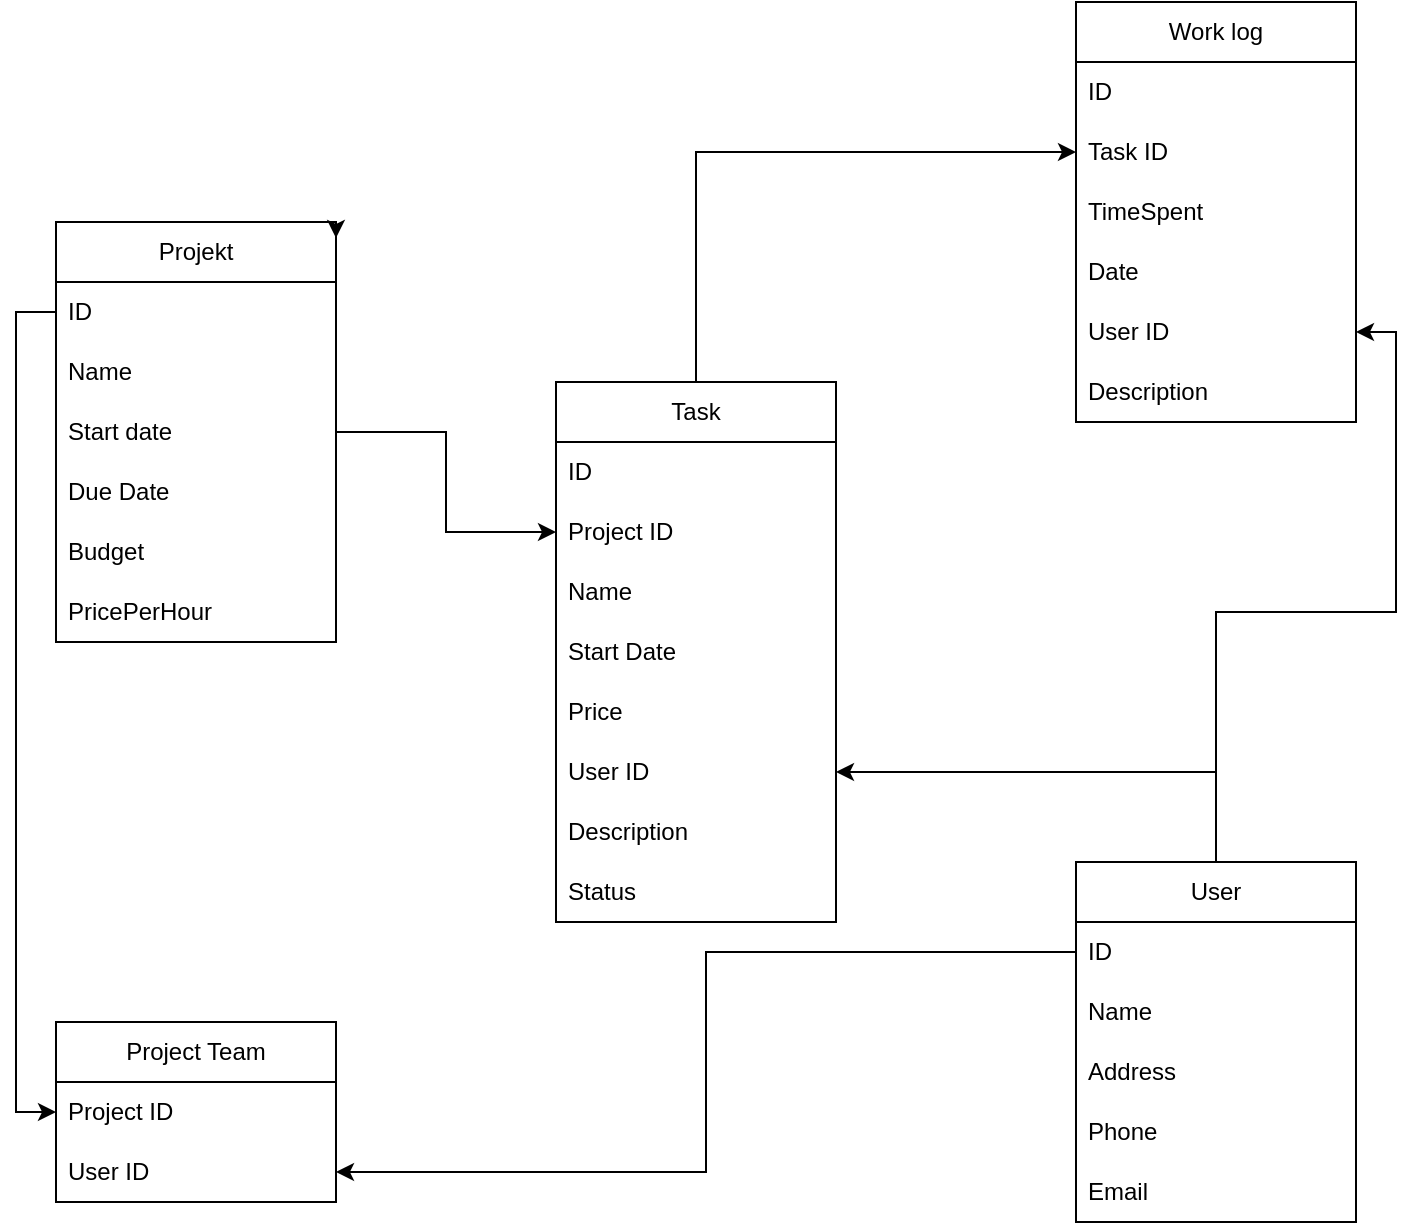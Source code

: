 <mxfile version="28.2.5">
  <diagram name="Page-1" id="XqPNsheJJuS1lft8N_9y">
    <mxGraphModel dx="2058" dy="1146" grid="1" gridSize="10" guides="1" tooltips="1" connect="1" arrows="1" fold="1" page="1" pageScale="1" pageWidth="850" pageHeight="1100" math="0" shadow="0">
      <root>
        <mxCell id="0" />
        <mxCell id="1" parent="0" />
        <mxCell id="O0aD5vwjvIsaA7iPdk8o-42" style="edgeStyle=orthogonalEdgeStyle;rounded=0;orthogonalLoop=1;jettySize=auto;html=1;" edge="1" parent="1" source="O0aD5vwjvIsaA7iPdk8o-1" target="O0aD5vwjvIsaA7iPdk8o-36">
          <mxGeometry relative="1" as="geometry" />
        </mxCell>
        <mxCell id="O0aD5vwjvIsaA7iPdk8o-43" style="edgeStyle=orthogonalEdgeStyle;rounded=0;orthogonalLoop=1;jettySize=auto;html=1;exitX=0.5;exitY=0;exitDx=0;exitDy=0;entryX=1;entryY=0.5;entryDx=0;entryDy=0;" edge="1" parent="1" source="O0aD5vwjvIsaA7iPdk8o-1" target="O0aD5vwjvIsaA7iPdk8o-13">
          <mxGeometry relative="1" as="geometry" />
        </mxCell>
        <mxCell id="O0aD5vwjvIsaA7iPdk8o-1" value="User" style="swimlane;fontStyle=0;childLayout=stackLayout;horizontal=1;startSize=30;horizontalStack=0;resizeParent=1;resizeParentMax=0;resizeLast=0;collapsible=1;marginBottom=0;whiteSpace=wrap;html=1;" vertex="1" parent="1">
          <mxGeometry x="610" y="470" width="140" height="180" as="geometry" />
        </mxCell>
        <mxCell id="O0aD5vwjvIsaA7iPdk8o-2" value="ID" style="text;strokeColor=none;fillColor=none;align=left;verticalAlign=middle;spacingLeft=4;spacingRight=4;overflow=hidden;points=[[0,0.5],[1,0.5]];portConstraint=eastwest;rotatable=0;whiteSpace=wrap;html=1;" vertex="1" parent="O0aD5vwjvIsaA7iPdk8o-1">
          <mxGeometry y="30" width="140" height="30" as="geometry" />
        </mxCell>
        <mxCell id="O0aD5vwjvIsaA7iPdk8o-3" value="Name" style="text;strokeColor=none;fillColor=none;align=left;verticalAlign=middle;spacingLeft=4;spacingRight=4;overflow=hidden;points=[[0,0.5],[1,0.5]];portConstraint=eastwest;rotatable=0;whiteSpace=wrap;html=1;" vertex="1" parent="O0aD5vwjvIsaA7iPdk8o-1">
          <mxGeometry y="60" width="140" height="30" as="geometry" />
        </mxCell>
        <mxCell id="O0aD5vwjvIsaA7iPdk8o-4" value="Address" style="text;strokeColor=none;fillColor=none;align=left;verticalAlign=middle;spacingLeft=4;spacingRight=4;overflow=hidden;points=[[0,0.5],[1,0.5]];portConstraint=eastwest;rotatable=0;whiteSpace=wrap;html=1;" vertex="1" parent="O0aD5vwjvIsaA7iPdk8o-1">
          <mxGeometry y="90" width="140" height="30" as="geometry" />
        </mxCell>
        <mxCell id="O0aD5vwjvIsaA7iPdk8o-9" value="Phone" style="text;strokeColor=none;fillColor=none;align=left;verticalAlign=middle;spacingLeft=4;spacingRight=4;overflow=hidden;points=[[0,0.5],[1,0.5]];portConstraint=eastwest;rotatable=0;whiteSpace=wrap;html=1;" vertex="1" parent="O0aD5vwjvIsaA7iPdk8o-1">
          <mxGeometry y="120" width="140" height="30" as="geometry" />
        </mxCell>
        <mxCell id="O0aD5vwjvIsaA7iPdk8o-10" value="Email" style="text;strokeColor=none;fillColor=none;align=left;verticalAlign=middle;spacingLeft=4;spacingRight=4;overflow=hidden;points=[[0,0.5],[1,0.5]];portConstraint=eastwest;rotatable=0;whiteSpace=wrap;html=1;" vertex="1" parent="O0aD5vwjvIsaA7iPdk8o-1">
          <mxGeometry y="150" width="140" height="30" as="geometry" />
        </mxCell>
        <mxCell id="O0aD5vwjvIsaA7iPdk8o-45" style="edgeStyle=orthogonalEdgeStyle;rounded=0;orthogonalLoop=1;jettySize=auto;html=1;exitX=0.5;exitY=0;exitDx=0;exitDy=0;entryX=0;entryY=0.5;entryDx=0;entryDy=0;" edge="1" parent="1" source="O0aD5vwjvIsaA7iPdk8o-5" target="O0aD5vwjvIsaA7iPdk8o-33">
          <mxGeometry relative="1" as="geometry" />
        </mxCell>
        <mxCell id="O0aD5vwjvIsaA7iPdk8o-5" value="Task" style="swimlane;fontStyle=0;childLayout=stackLayout;horizontal=1;startSize=30;horizontalStack=0;resizeParent=1;resizeParentMax=0;resizeLast=0;collapsible=1;marginBottom=0;whiteSpace=wrap;html=1;" vertex="1" parent="1">
          <mxGeometry x="350" y="230" width="140" height="270" as="geometry" />
        </mxCell>
        <mxCell id="O0aD5vwjvIsaA7iPdk8o-6" value="ID" style="text;strokeColor=none;fillColor=none;align=left;verticalAlign=middle;spacingLeft=4;spacingRight=4;overflow=hidden;points=[[0,0.5],[1,0.5]];portConstraint=eastwest;rotatable=0;whiteSpace=wrap;html=1;" vertex="1" parent="O0aD5vwjvIsaA7iPdk8o-5">
          <mxGeometry y="30" width="140" height="30" as="geometry" />
        </mxCell>
        <mxCell id="O0aD5vwjvIsaA7iPdk8o-7" value="Project ID" style="text;strokeColor=none;fillColor=none;align=left;verticalAlign=middle;spacingLeft=4;spacingRight=4;overflow=hidden;points=[[0,0.5],[1,0.5]];portConstraint=eastwest;rotatable=0;whiteSpace=wrap;html=1;" vertex="1" parent="O0aD5vwjvIsaA7iPdk8o-5">
          <mxGeometry y="60" width="140" height="30" as="geometry" />
        </mxCell>
        <mxCell id="O0aD5vwjvIsaA7iPdk8o-8" value="Name" style="text;strokeColor=none;fillColor=none;align=left;verticalAlign=middle;spacingLeft=4;spacingRight=4;overflow=hidden;points=[[0,0.5],[1,0.5]];portConstraint=eastwest;rotatable=0;whiteSpace=wrap;html=1;" vertex="1" parent="O0aD5vwjvIsaA7iPdk8o-5">
          <mxGeometry y="90" width="140" height="30" as="geometry" />
        </mxCell>
        <mxCell id="O0aD5vwjvIsaA7iPdk8o-11" value="Start Date" style="text;strokeColor=none;fillColor=none;align=left;verticalAlign=middle;spacingLeft=4;spacingRight=4;overflow=hidden;points=[[0,0.5],[1,0.5]];portConstraint=eastwest;rotatable=0;whiteSpace=wrap;html=1;" vertex="1" parent="O0aD5vwjvIsaA7iPdk8o-5">
          <mxGeometry y="120" width="140" height="30" as="geometry" />
        </mxCell>
        <mxCell id="O0aD5vwjvIsaA7iPdk8o-12" value="Price" style="text;strokeColor=none;fillColor=none;align=left;verticalAlign=middle;spacingLeft=4;spacingRight=4;overflow=hidden;points=[[0,0.5],[1,0.5]];portConstraint=eastwest;rotatable=0;whiteSpace=wrap;html=1;" vertex="1" parent="O0aD5vwjvIsaA7iPdk8o-5">
          <mxGeometry y="150" width="140" height="30" as="geometry" />
        </mxCell>
        <mxCell id="O0aD5vwjvIsaA7iPdk8o-13" value="User ID" style="text;strokeColor=none;fillColor=none;align=left;verticalAlign=middle;spacingLeft=4;spacingRight=4;overflow=hidden;points=[[0,0.5],[1,0.5]];portConstraint=eastwest;rotatable=0;whiteSpace=wrap;html=1;" vertex="1" parent="O0aD5vwjvIsaA7iPdk8o-5">
          <mxGeometry y="180" width="140" height="30" as="geometry" />
        </mxCell>
        <mxCell id="O0aD5vwjvIsaA7iPdk8o-14" value="Description" style="text;strokeColor=none;fillColor=none;align=left;verticalAlign=middle;spacingLeft=4;spacingRight=4;overflow=hidden;points=[[0,0.5],[1,0.5]];portConstraint=eastwest;rotatable=0;whiteSpace=wrap;html=1;" vertex="1" parent="O0aD5vwjvIsaA7iPdk8o-5">
          <mxGeometry y="210" width="140" height="30" as="geometry" />
        </mxCell>
        <mxCell id="O0aD5vwjvIsaA7iPdk8o-30" value="Status" style="text;strokeColor=none;fillColor=none;align=left;verticalAlign=middle;spacingLeft=4;spacingRight=4;overflow=hidden;points=[[0,0.5],[1,0.5]];portConstraint=eastwest;rotatable=0;whiteSpace=wrap;html=1;" vertex="1" parent="O0aD5vwjvIsaA7iPdk8o-5">
          <mxGeometry y="240" width="140" height="30" as="geometry" />
        </mxCell>
        <mxCell id="O0aD5vwjvIsaA7iPdk8o-44" style="edgeStyle=orthogonalEdgeStyle;rounded=0;orthogonalLoop=1;jettySize=auto;html=1;" edge="1" parent="1" source="O0aD5vwjvIsaA7iPdk8o-16" target="O0aD5vwjvIsaA7iPdk8o-7">
          <mxGeometry relative="1" as="geometry" />
        </mxCell>
        <mxCell id="O0aD5vwjvIsaA7iPdk8o-16" value="Projekt" style="swimlane;fontStyle=0;childLayout=stackLayout;horizontal=1;startSize=30;horizontalStack=0;resizeParent=1;resizeParentMax=0;resizeLast=0;collapsible=1;marginBottom=0;whiteSpace=wrap;html=1;" vertex="1" parent="1">
          <mxGeometry x="100" y="150" width="140" height="210" as="geometry" />
        </mxCell>
        <mxCell id="O0aD5vwjvIsaA7iPdk8o-17" value="ID" style="text;strokeColor=none;fillColor=none;align=left;verticalAlign=middle;spacingLeft=4;spacingRight=4;overflow=hidden;points=[[0,0.5],[1,0.5]];portConstraint=eastwest;rotatable=0;whiteSpace=wrap;html=1;" vertex="1" parent="O0aD5vwjvIsaA7iPdk8o-16">
          <mxGeometry y="30" width="140" height="30" as="geometry" />
        </mxCell>
        <mxCell id="O0aD5vwjvIsaA7iPdk8o-18" value="Name" style="text;strokeColor=none;fillColor=none;align=left;verticalAlign=middle;spacingLeft=4;spacingRight=4;overflow=hidden;points=[[0,0.5],[1,0.5]];portConstraint=eastwest;rotatable=0;whiteSpace=wrap;html=1;" vertex="1" parent="O0aD5vwjvIsaA7iPdk8o-16">
          <mxGeometry y="60" width="140" height="30" as="geometry" />
        </mxCell>
        <mxCell id="O0aD5vwjvIsaA7iPdk8o-19" value="Start date" style="text;strokeColor=none;fillColor=none;align=left;verticalAlign=middle;spacingLeft=4;spacingRight=4;overflow=hidden;points=[[0,0.5],[1,0.5]];portConstraint=eastwest;rotatable=0;whiteSpace=wrap;html=1;" vertex="1" parent="O0aD5vwjvIsaA7iPdk8o-16">
          <mxGeometry y="90" width="140" height="30" as="geometry" />
        </mxCell>
        <mxCell id="O0aD5vwjvIsaA7iPdk8o-20" value="Due Date" style="text;strokeColor=none;fillColor=none;align=left;verticalAlign=middle;spacingLeft=4;spacingRight=4;overflow=hidden;points=[[0,0.5],[1,0.5]];portConstraint=eastwest;rotatable=0;whiteSpace=wrap;html=1;" vertex="1" parent="O0aD5vwjvIsaA7iPdk8o-16">
          <mxGeometry y="120" width="140" height="30" as="geometry" />
        </mxCell>
        <mxCell id="O0aD5vwjvIsaA7iPdk8o-21" value="Budget" style="text;strokeColor=none;fillColor=none;align=left;verticalAlign=middle;spacingLeft=4;spacingRight=4;overflow=hidden;points=[[0,0.5],[1,0.5]];portConstraint=eastwest;rotatable=0;whiteSpace=wrap;html=1;" vertex="1" parent="O0aD5vwjvIsaA7iPdk8o-16">
          <mxGeometry y="150" width="140" height="30" as="geometry" />
        </mxCell>
        <mxCell id="O0aD5vwjvIsaA7iPdk8o-22" value="PricePerHour" style="text;strokeColor=none;fillColor=none;align=left;verticalAlign=middle;spacingLeft=4;spacingRight=4;overflow=hidden;points=[[0,0.5],[1,0.5]];portConstraint=eastwest;rotatable=0;whiteSpace=wrap;html=1;" vertex="1" parent="O0aD5vwjvIsaA7iPdk8o-16">
          <mxGeometry y="180" width="140" height="30" as="geometry" />
        </mxCell>
        <mxCell id="O0aD5vwjvIsaA7iPdk8o-31" value="Work log" style="swimlane;fontStyle=0;childLayout=stackLayout;horizontal=1;startSize=30;horizontalStack=0;resizeParent=1;resizeParentMax=0;resizeLast=0;collapsible=1;marginBottom=0;whiteSpace=wrap;html=1;" vertex="1" parent="1">
          <mxGeometry x="610" y="40" width="140" height="210" as="geometry" />
        </mxCell>
        <mxCell id="O0aD5vwjvIsaA7iPdk8o-32" value="ID" style="text;strokeColor=none;fillColor=none;align=left;verticalAlign=middle;spacingLeft=4;spacingRight=4;overflow=hidden;points=[[0,0.5],[1,0.5]];portConstraint=eastwest;rotatable=0;whiteSpace=wrap;html=1;" vertex="1" parent="O0aD5vwjvIsaA7iPdk8o-31">
          <mxGeometry y="30" width="140" height="30" as="geometry" />
        </mxCell>
        <mxCell id="O0aD5vwjvIsaA7iPdk8o-33" value="Task ID" style="text;strokeColor=none;fillColor=none;align=left;verticalAlign=middle;spacingLeft=4;spacingRight=4;overflow=hidden;points=[[0,0.5],[1,0.5]];portConstraint=eastwest;rotatable=0;whiteSpace=wrap;html=1;" vertex="1" parent="O0aD5vwjvIsaA7iPdk8o-31">
          <mxGeometry y="60" width="140" height="30" as="geometry" />
        </mxCell>
        <mxCell id="O0aD5vwjvIsaA7iPdk8o-34" value="TimeSpent" style="text;strokeColor=none;fillColor=none;align=left;verticalAlign=middle;spacingLeft=4;spacingRight=4;overflow=hidden;points=[[0,0.5],[1,0.5]];portConstraint=eastwest;rotatable=0;whiteSpace=wrap;html=1;" vertex="1" parent="O0aD5vwjvIsaA7iPdk8o-31">
          <mxGeometry y="90" width="140" height="30" as="geometry" />
        </mxCell>
        <mxCell id="O0aD5vwjvIsaA7iPdk8o-35" value="Date" style="text;strokeColor=none;fillColor=none;align=left;verticalAlign=middle;spacingLeft=4;spacingRight=4;overflow=hidden;points=[[0,0.5],[1,0.5]];portConstraint=eastwest;rotatable=0;whiteSpace=wrap;html=1;" vertex="1" parent="O0aD5vwjvIsaA7iPdk8o-31">
          <mxGeometry y="120" width="140" height="30" as="geometry" />
        </mxCell>
        <mxCell id="O0aD5vwjvIsaA7iPdk8o-36" value="User ID" style="text;strokeColor=none;fillColor=none;align=left;verticalAlign=middle;spacingLeft=4;spacingRight=4;overflow=hidden;points=[[0,0.5],[1,0.5]];portConstraint=eastwest;rotatable=0;whiteSpace=wrap;html=1;" vertex="1" parent="O0aD5vwjvIsaA7iPdk8o-31">
          <mxGeometry y="150" width="140" height="30" as="geometry" />
        </mxCell>
        <mxCell id="O0aD5vwjvIsaA7iPdk8o-37" value="Description" style="text;strokeColor=none;fillColor=none;align=left;verticalAlign=middle;spacingLeft=4;spacingRight=4;overflow=hidden;points=[[0,0.5],[1,0.5]];portConstraint=eastwest;rotatable=0;whiteSpace=wrap;html=1;" vertex="1" parent="O0aD5vwjvIsaA7iPdk8o-31">
          <mxGeometry y="180" width="140" height="30" as="geometry" />
        </mxCell>
        <mxCell id="O0aD5vwjvIsaA7iPdk8o-46" value="Project Team" style="swimlane;fontStyle=0;childLayout=stackLayout;horizontal=1;startSize=30;horizontalStack=0;resizeParent=1;resizeParentMax=0;resizeLast=0;collapsible=1;marginBottom=0;whiteSpace=wrap;html=1;" vertex="1" parent="1">
          <mxGeometry x="100" y="550" width="140" height="90" as="geometry" />
        </mxCell>
        <mxCell id="O0aD5vwjvIsaA7iPdk8o-47" value="Project ID" style="text;strokeColor=none;fillColor=none;align=left;verticalAlign=middle;spacingLeft=4;spacingRight=4;overflow=hidden;points=[[0,0.5],[1,0.5]];portConstraint=eastwest;rotatable=0;whiteSpace=wrap;html=1;" vertex="1" parent="O0aD5vwjvIsaA7iPdk8o-46">
          <mxGeometry y="30" width="140" height="30" as="geometry" />
        </mxCell>
        <mxCell id="O0aD5vwjvIsaA7iPdk8o-48" value="User ID" style="text;strokeColor=none;fillColor=none;align=left;verticalAlign=middle;spacingLeft=4;spacingRight=4;overflow=hidden;points=[[0,0.5],[1,0.5]];portConstraint=eastwest;rotatable=0;whiteSpace=wrap;html=1;" vertex="1" parent="O0aD5vwjvIsaA7iPdk8o-46">
          <mxGeometry y="60" width="140" height="30" as="geometry" />
        </mxCell>
        <mxCell id="O0aD5vwjvIsaA7iPdk8o-51" style="edgeStyle=orthogonalEdgeStyle;rounded=0;orthogonalLoop=1;jettySize=auto;html=1;exitX=1;exitY=0;exitDx=0;exitDy=0;entryX=1;entryY=0.038;entryDx=0;entryDy=0;entryPerimeter=0;" edge="1" parent="1" source="O0aD5vwjvIsaA7iPdk8o-16" target="O0aD5vwjvIsaA7iPdk8o-16">
          <mxGeometry relative="1" as="geometry" />
        </mxCell>
        <mxCell id="O0aD5vwjvIsaA7iPdk8o-52" style="edgeStyle=orthogonalEdgeStyle;rounded=0;orthogonalLoop=1;jettySize=auto;html=1;entryX=1;entryY=0.5;entryDx=0;entryDy=0;" edge="1" parent="1" source="O0aD5vwjvIsaA7iPdk8o-2" target="O0aD5vwjvIsaA7iPdk8o-48">
          <mxGeometry relative="1" as="geometry" />
        </mxCell>
        <mxCell id="O0aD5vwjvIsaA7iPdk8o-53" style="edgeStyle=orthogonalEdgeStyle;rounded=0;orthogonalLoop=1;jettySize=auto;html=1;entryX=0;entryY=0.5;entryDx=0;entryDy=0;" edge="1" parent="1" source="O0aD5vwjvIsaA7iPdk8o-17" target="O0aD5vwjvIsaA7iPdk8o-47">
          <mxGeometry relative="1" as="geometry" />
        </mxCell>
      </root>
    </mxGraphModel>
  </diagram>
</mxfile>
